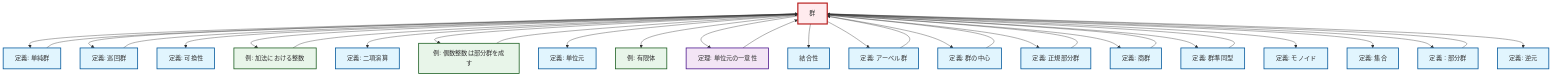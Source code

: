 graph TD
    classDef definition fill:#e1f5fe,stroke:#01579b,stroke-width:2px
    classDef theorem fill:#f3e5f5,stroke:#4a148c,stroke-width:2px
    classDef axiom fill:#fff3e0,stroke:#e65100,stroke-width:2px
    classDef example fill:#e8f5e9,stroke:#1b5e20,stroke-width:2px
    classDef current fill:#ffebee,stroke:#b71c1c,stroke-width:3px
    def-group["群"]:::definition
    thm-unique-identity["定理: 単位元の一意性"]:::theorem
    def-homomorphism["定義: 群準同型"]:::definition
    def-normal-subgroup["定義: 正規部分群"]:::definition
    def-abelian-group["定義: アーベル群"]:::definition
    def-set["定義: 集合"]:::definition
    def-center-of-group["定義: 群の中心"]:::definition
    def-inverse-element["定義: 逆元"]:::definition
    def-associativity["結合性"]:::definition
    def-binary-operation["定義: 二項演算"]:::definition
    ex-even-integers-subgroup["例: 偶数整数は部分群を成す"]:::example
    ex-finite-field["例: 有限体"]:::example
    def-quotient-group["定義: 商群"]:::definition
    def-cyclic-group["定義: 巡回群"]:::definition
    def-identity-element["定義: 単位元"]:::definition
    def-simple-group["定義: 単純群"]:::definition
    def-commutativity["定義: 可換性"]:::definition
    def-subgroup["定義：部分群"]:::definition
    ex-integers-addition["例: 加法における整数"]:::example
    def-monoid["定義: モノイド"]:::definition
    def-group --> def-simple-group
    ex-even-integers-subgroup --> def-group
    def-group --> def-cyclic-group
    def-group --> def-commutativity
    def-group --> ex-integers-addition
    def-group --> def-binary-operation
    def-group --> ex-even-integers-subgroup
    def-group --> def-identity-element
    def-group --> ex-finite-field
    def-group --> thm-unique-identity
    ex-integers-addition --> def-group
    def-abelian-group --> def-group
    def-group --> def-associativity
    def-group --> def-abelian-group
    def-group --> def-center-of-group
    def-group --> def-normal-subgroup
    def-simple-group --> def-group
    def-cyclic-group --> def-group
    def-group --> def-quotient-group
    def-group --> def-homomorphism
    thm-unique-identity --> def-group
    def-homomorphism --> def-group
    def-normal-subgroup --> def-group
    def-quotient-group --> def-group
    def-group --> def-monoid
    def-group --> def-set
    def-group --> def-subgroup
    def-subgroup --> def-group
    def-group --> def-inverse-element
    def-center-of-group --> def-group
    class def-group current